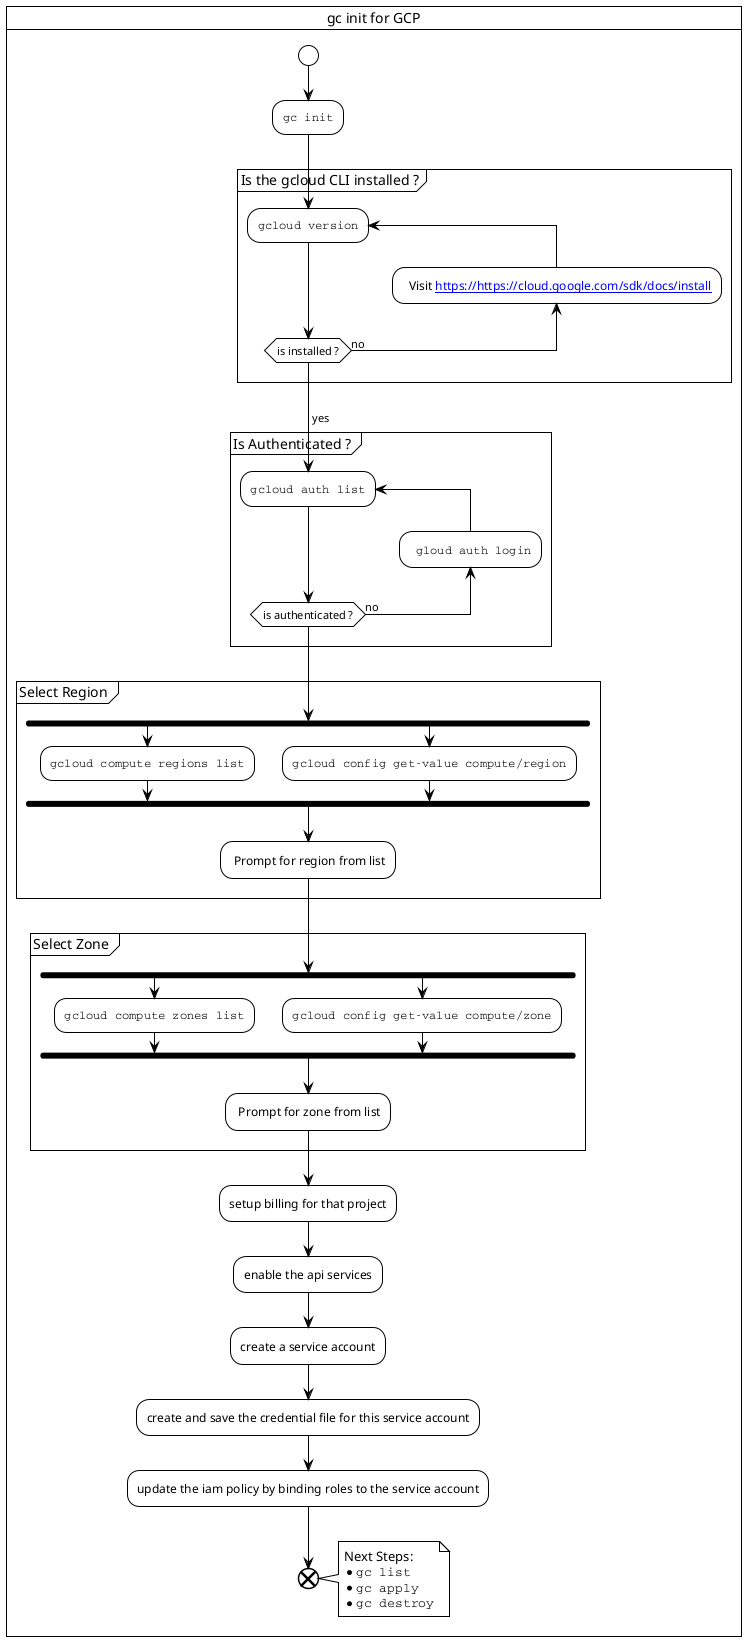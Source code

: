 @startuml gc-init-google
!theme plain

skinparam svgLinkTarget _blank

card "gc init for GCP" {
start

:""gc init"";

partition "Is the gcloud CLI installed ?" {
repeat :""gcloud version"";
backward:  Visit [[https://https://cloud.google.com/sdk/docs/install]];
repeat while (is installed ?) is (no) 
->yes;
}

partition "Is Authenticated ? " {

repeat :""gcloud auth list"";
backward:  ""gloud auth login"";
repeat while (is authenticated ?) is (no) 

}

partition "Select Region " {
fork
  :""gcloud compute regions list"";
fork again
  :""gcloud config get-value compute/region"";
end fork
: Prompt for region from list;
}

partition "Select Zone " {
 fork
  :""gcloud compute zones list"";
fork again
  :""gcloud config get-value compute/zone"";
end fork
: Prompt for zone from list;
}

:setup billing for that project;
:enable the api services;
:create a service account;
:create and save the credential file for this service account;
:update the iam policy by binding roles to the service account;

end
note right
Next Steps:
* ""gc list""
* ""gc apply""
* ""gc destroy""
end note 
}
@enduml